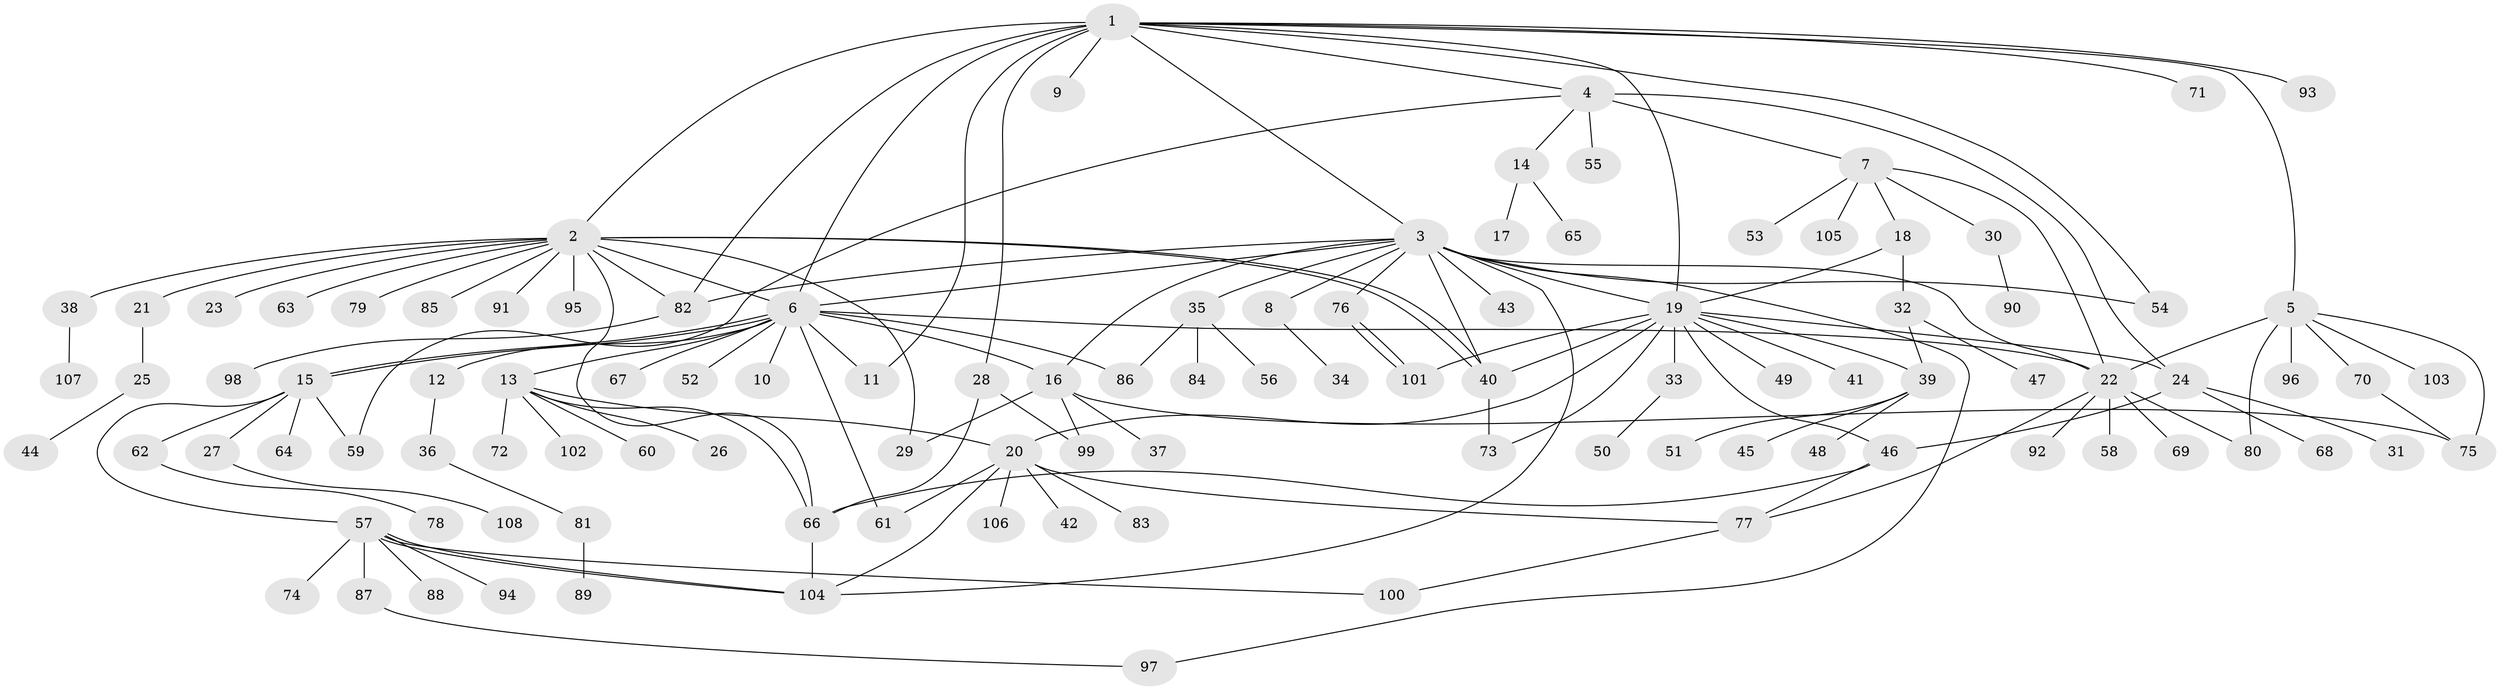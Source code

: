 // Generated by graph-tools (version 1.1) at 2025/49/03/09/25 03:49:48]
// undirected, 108 vertices, 149 edges
graph export_dot {
graph [start="1"]
  node [color=gray90,style=filled];
  1;
  2;
  3;
  4;
  5;
  6;
  7;
  8;
  9;
  10;
  11;
  12;
  13;
  14;
  15;
  16;
  17;
  18;
  19;
  20;
  21;
  22;
  23;
  24;
  25;
  26;
  27;
  28;
  29;
  30;
  31;
  32;
  33;
  34;
  35;
  36;
  37;
  38;
  39;
  40;
  41;
  42;
  43;
  44;
  45;
  46;
  47;
  48;
  49;
  50;
  51;
  52;
  53;
  54;
  55;
  56;
  57;
  58;
  59;
  60;
  61;
  62;
  63;
  64;
  65;
  66;
  67;
  68;
  69;
  70;
  71;
  72;
  73;
  74;
  75;
  76;
  77;
  78;
  79;
  80;
  81;
  82;
  83;
  84;
  85;
  86;
  87;
  88;
  89;
  90;
  91;
  92;
  93;
  94;
  95;
  96;
  97;
  98;
  99;
  100;
  101;
  102;
  103;
  104;
  105;
  106;
  107;
  108;
  1 -- 2;
  1 -- 3;
  1 -- 4;
  1 -- 5;
  1 -- 6;
  1 -- 9;
  1 -- 11;
  1 -- 19;
  1 -- 28;
  1 -- 54;
  1 -- 71;
  1 -- 82;
  1 -- 93;
  2 -- 6;
  2 -- 21;
  2 -- 23;
  2 -- 29;
  2 -- 38;
  2 -- 40;
  2 -- 40;
  2 -- 63;
  2 -- 66;
  2 -- 79;
  2 -- 82;
  2 -- 85;
  2 -- 91;
  2 -- 95;
  3 -- 6;
  3 -- 8;
  3 -- 16;
  3 -- 19;
  3 -- 22;
  3 -- 35;
  3 -- 40;
  3 -- 43;
  3 -- 54;
  3 -- 76;
  3 -- 82;
  3 -- 97;
  3 -- 104;
  4 -- 7;
  4 -- 14;
  4 -- 24;
  4 -- 55;
  4 -- 59;
  5 -- 22;
  5 -- 70;
  5 -- 75;
  5 -- 80;
  5 -- 96;
  5 -- 103;
  6 -- 10;
  6 -- 11;
  6 -- 12;
  6 -- 13;
  6 -- 15;
  6 -- 15;
  6 -- 16;
  6 -- 22;
  6 -- 52;
  6 -- 61;
  6 -- 67;
  6 -- 86;
  7 -- 18;
  7 -- 22;
  7 -- 30;
  7 -- 53;
  7 -- 105;
  8 -- 34;
  12 -- 36;
  13 -- 20;
  13 -- 26;
  13 -- 60;
  13 -- 66;
  13 -- 72;
  13 -- 102;
  14 -- 17;
  14 -- 65;
  15 -- 27;
  15 -- 57;
  15 -- 59;
  15 -- 62;
  15 -- 64;
  16 -- 29;
  16 -- 37;
  16 -- 75;
  16 -- 99;
  18 -- 19;
  18 -- 32;
  19 -- 20;
  19 -- 24;
  19 -- 33;
  19 -- 39;
  19 -- 40;
  19 -- 41;
  19 -- 46;
  19 -- 49;
  19 -- 73;
  19 -- 101;
  20 -- 42;
  20 -- 61;
  20 -- 77;
  20 -- 83;
  20 -- 104;
  20 -- 106;
  21 -- 25;
  22 -- 58;
  22 -- 69;
  22 -- 77;
  22 -- 80;
  22 -- 92;
  24 -- 31;
  24 -- 46;
  24 -- 68;
  25 -- 44;
  27 -- 108;
  28 -- 66;
  28 -- 99;
  30 -- 90;
  32 -- 39;
  32 -- 47;
  33 -- 50;
  35 -- 56;
  35 -- 84;
  35 -- 86;
  36 -- 81;
  38 -- 107;
  39 -- 45;
  39 -- 48;
  39 -- 51;
  40 -- 73;
  46 -- 66;
  46 -- 77;
  57 -- 74;
  57 -- 87;
  57 -- 88;
  57 -- 94;
  57 -- 100;
  57 -- 104;
  57 -- 104;
  62 -- 78;
  66 -- 104;
  70 -- 75;
  76 -- 101;
  76 -- 101;
  77 -- 100;
  81 -- 89;
  82 -- 98;
  87 -- 97;
}
